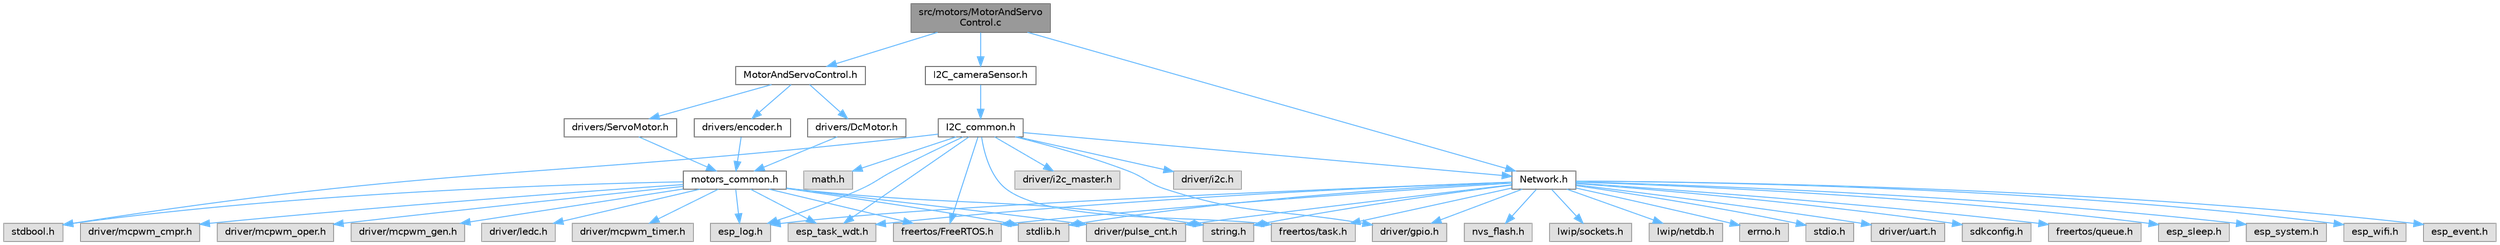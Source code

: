 digraph "src/motors/MotorAndServoControl.c"
{
 // LATEX_PDF_SIZE
  bgcolor="transparent";
  edge [fontname=Helvetica,fontsize=10,labelfontname=Helvetica,labelfontsize=10];
  node [fontname=Helvetica,fontsize=10,shape=box,height=0.2,width=0.4];
  Node1 [id="Node000001",label="src/motors/MotorAndServo\lControl.c",height=0.2,width=0.4,color="gray40", fillcolor="grey60", style="filled", fontcolor="black",tooltip=" "];
  Node1 -> Node2 [id="edge105_Node000001_Node000002",color="steelblue1",style="solid",tooltip=" "];
  Node2 [id="Node000002",label="MotorAndServoControl.h",height=0.2,width=0.4,color="grey40", fillcolor="white", style="filled",URL="$_motor_and_servo_control_8h.html",tooltip=" "];
  Node2 -> Node3 [id="edge106_Node000002_Node000003",color="steelblue1",style="solid",tooltip=" "];
  Node3 [id="Node000003",label="drivers/DcMotor.h",height=0.2,width=0.4,color="grey40", fillcolor="white", style="filled",URL="$_dc_motor_8h.html",tooltip=" "];
  Node3 -> Node4 [id="edge107_Node000003_Node000004",color="steelblue1",style="solid",tooltip=" "];
  Node4 [id="Node000004",label="motors_common.h",height=0.2,width=0.4,color="grey40", fillcolor="white", style="filled",URL="$motors__common_8h.html",tooltip=" "];
  Node4 -> Node5 [id="edge108_Node000004_Node000005",color="steelblue1",style="solid",tooltip=" "];
  Node5 [id="Node000005",label="esp_log.h",height=0.2,width=0.4,color="grey60", fillcolor="#E0E0E0", style="filled",tooltip=" "];
  Node4 -> Node6 [id="edge109_Node000004_Node000006",color="steelblue1",style="solid",tooltip=" "];
  Node6 [id="Node000006",label="driver/ledc.h",height=0.2,width=0.4,color="grey60", fillcolor="#E0E0E0", style="filled",tooltip=" "];
  Node4 -> Node7 [id="edge110_Node000004_Node000007",color="steelblue1",style="solid",tooltip=" "];
  Node7 [id="Node000007",label="esp_task_wdt.h",height=0.2,width=0.4,color="grey60", fillcolor="#E0E0E0", style="filled",tooltip=" "];
  Node4 -> Node8 [id="edge111_Node000004_Node000008",color="steelblue1",style="solid",tooltip=" "];
  Node8 [id="Node000008",label="driver/mcpwm_timer.h",height=0.2,width=0.4,color="grey60", fillcolor="#E0E0E0", style="filled",tooltip=" "];
  Node4 -> Node9 [id="edge112_Node000004_Node000009",color="steelblue1",style="solid",tooltip=" "];
  Node9 [id="Node000009",label="driver/mcpwm_cmpr.h",height=0.2,width=0.4,color="grey60", fillcolor="#E0E0E0", style="filled",tooltip=" "];
  Node4 -> Node10 [id="edge113_Node000004_Node000010",color="steelblue1",style="solid",tooltip=" "];
  Node10 [id="Node000010",label="driver/mcpwm_oper.h",height=0.2,width=0.4,color="grey60", fillcolor="#E0E0E0", style="filled",tooltip=" "];
  Node4 -> Node11 [id="edge114_Node000004_Node000011",color="steelblue1",style="solid",tooltip=" "];
  Node11 [id="Node000011",label="driver/mcpwm_gen.h",height=0.2,width=0.4,color="grey60", fillcolor="#E0E0E0", style="filled",tooltip=" "];
  Node4 -> Node12 [id="edge115_Node000004_Node000012",color="steelblue1",style="solid",tooltip=" "];
  Node12 [id="Node000012",label="driver/pulse_cnt.h",height=0.2,width=0.4,color="grey60", fillcolor="#E0E0E0", style="filled",tooltip=" "];
  Node4 -> Node13 [id="edge116_Node000004_Node000013",color="steelblue1",style="solid",tooltip=" "];
  Node13 [id="Node000013",label="freertos/FreeRTOS.h",height=0.2,width=0.4,color="grey60", fillcolor="#E0E0E0", style="filled",tooltip=" "];
  Node4 -> Node14 [id="edge117_Node000004_Node000014",color="steelblue1",style="solid",tooltip=" "];
  Node14 [id="Node000014",label="stdbool.h",height=0.2,width=0.4,color="grey60", fillcolor="#E0E0E0", style="filled",tooltip=" "];
  Node4 -> Node15 [id="edge118_Node000004_Node000015",color="steelblue1",style="solid",tooltip=" "];
  Node15 [id="Node000015",label="stdlib.h",height=0.2,width=0.4,color="grey60", fillcolor="#E0E0E0", style="filled",tooltip=" "];
  Node4 -> Node16 [id="edge119_Node000004_Node000016",color="steelblue1",style="solid",tooltip=" "];
  Node16 [id="Node000016",label="string.h",height=0.2,width=0.4,color="grey60", fillcolor="#E0E0E0", style="filled",tooltip=" "];
  Node2 -> Node17 [id="edge120_Node000002_Node000017",color="steelblue1",style="solid",tooltip=" "];
  Node17 [id="Node000017",label="drivers/ServoMotor.h",height=0.2,width=0.4,color="grey40", fillcolor="white", style="filled",URL="$_servo_motor_8h.html",tooltip=" "];
  Node17 -> Node4 [id="edge121_Node000017_Node000004",color="steelblue1",style="solid",tooltip=" "];
  Node2 -> Node18 [id="edge122_Node000002_Node000018",color="steelblue1",style="solid",tooltip=" "];
  Node18 [id="Node000018",label="drivers/encoder.h",height=0.2,width=0.4,color="grey40", fillcolor="white", style="filled",URL="$encoder_8h.html",tooltip=" "];
  Node18 -> Node4 [id="edge123_Node000018_Node000004",color="steelblue1",style="solid",tooltip=" "];
  Node1 -> Node19 [id="edge124_Node000001_Node000019",color="steelblue1",style="solid",tooltip=" "];
  Node19 [id="Node000019",label="I2C_cameraSensor.h",height=0.2,width=0.4,color="grey40", fillcolor="white", style="filled",URL="$_i2_c__camera_sensor_8h.html",tooltip=" "];
  Node19 -> Node20 [id="edge125_Node000019_Node000020",color="steelblue1",style="solid",tooltip=" "];
  Node20 [id="Node000020",label="I2C_common.h",height=0.2,width=0.4,color="grey40", fillcolor="white", style="filled",URL="$_i2_c__common_8h.html",tooltip=" "];
  Node20 -> Node21 [id="edge126_Node000020_Node000021",color="steelblue1",style="solid",tooltip=" "];
  Node21 [id="Node000021",label="driver/i2c_master.h",height=0.2,width=0.4,color="grey60", fillcolor="#E0E0E0", style="filled",tooltip=" "];
  Node20 -> Node13 [id="edge127_Node000020_Node000013",color="steelblue1",style="solid",tooltip=" "];
  Node20 -> Node22 [id="edge128_Node000020_Node000022",color="steelblue1",style="solid",tooltip=" "];
  Node22 [id="Node000022",label="freertos/task.h",height=0.2,width=0.4,color="grey60", fillcolor="#E0E0E0", style="filled",tooltip=" "];
  Node20 -> Node23 [id="edge129_Node000020_Node000023",color="steelblue1",style="solid",tooltip=" "];
  Node23 [id="Node000023",label="driver/gpio.h",height=0.2,width=0.4,color="grey60", fillcolor="#E0E0E0", style="filled",tooltip=" "];
  Node20 -> Node5 [id="edge130_Node000020_Node000005",color="steelblue1",style="solid",tooltip=" "];
  Node20 -> Node24 [id="edge131_Node000020_Node000024",color="steelblue1",style="solid",tooltip=" "];
  Node24 [id="Node000024",label="driver/i2c.h",height=0.2,width=0.4,color="grey60", fillcolor="#E0E0E0", style="filled",tooltip=" "];
  Node20 -> Node7 [id="edge132_Node000020_Node000007",color="steelblue1",style="solid",tooltip=" "];
  Node20 -> Node25 [id="edge133_Node000020_Node000025",color="steelblue1",style="solid",tooltip=" "];
  Node25 [id="Node000025",label="math.h",height=0.2,width=0.4,color="grey60", fillcolor="#E0E0E0", style="filled",tooltip=" "];
  Node20 -> Node26 [id="edge134_Node000020_Node000026",color="steelblue1",style="solid",tooltip=" "];
  Node26 [id="Node000026",label="Network.h",height=0.2,width=0.4,color="grey40", fillcolor="white", style="filled",URL="$_network_8h.html",tooltip=" "];
  Node26 -> Node27 [id="edge135_Node000026_Node000027",color="steelblue1",style="solid",tooltip=" "];
  Node27 [id="Node000027",label="stdio.h",height=0.2,width=0.4,color="grey60", fillcolor="#E0E0E0", style="filled",tooltip=" "];
  Node26 -> Node15 [id="edge136_Node000026_Node000015",color="steelblue1",style="solid",tooltip=" "];
  Node26 -> Node7 [id="edge137_Node000026_Node000007",color="steelblue1",style="solid",tooltip=" "];
  Node26 -> Node16 [id="edge138_Node000026_Node000016",color="steelblue1",style="solid",tooltip=" "];
  Node26 -> Node13 [id="edge139_Node000026_Node000013",color="steelblue1",style="solid",tooltip=" "];
  Node26 -> Node22 [id="edge140_Node000026_Node000022",color="steelblue1",style="solid",tooltip=" "];
  Node26 -> Node28 [id="edge141_Node000026_Node000028",color="steelblue1",style="solid",tooltip=" "];
  Node28 [id="Node000028",label="driver/uart.h",height=0.2,width=0.4,color="grey60", fillcolor="#E0E0E0", style="filled",tooltip=" "];
  Node26 -> Node23 [id="edge142_Node000026_Node000023",color="steelblue1",style="solid",tooltip=" "];
  Node26 -> Node29 [id="edge143_Node000026_Node000029",color="steelblue1",style="solid",tooltip=" "];
  Node29 [id="Node000029",label="sdkconfig.h",height=0.2,width=0.4,color="grey60", fillcolor="#E0E0E0", style="filled",tooltip=" "];
  Node26 -> Node30 [id="edge144_Node000026_Node000030",color="steelblue1",style="solid",tooltip=" "];
  Node30 [id="Node000030",label="freertos/queue.h",height=0.2,width=0.4,color="grey60", fillcolor="#E0E0E0", style="filled",tooltip=" "];
  Node26 -> Node12 [id="edge145_Node000026_Node000012",color="steelblue1",style="solid",tooltip=" "];
  Node26 -> Node5 [id="edge146_Node000026_Node000005",color="steelblue1",style="solid",tooltip=" "];
  Node26 -> Node31 [id="edge147_Node000026_Node000031",color="steelblue1",style="solid",tooltip=" "];
  Node31 [id="Node000031",label="esp_sleep.h",height=0.2,width=0.4,color="grey60", fillcolor="#E0E0E0", style="filled",tooltip=" "];
  Node26 -> Node32 [id="edge148_Node000026_Node000032",color="steelblue1",style="solid",tooltip=" "];
  Node32 [id="Node000032",label="esp_system.h",height=0.2,width=0.4,color="grey60", fillcolor="#E0E0E0", style="filled",tooltip=" "];
  Node26 -> Node33 [id="edge149_Node000026_Node000033",color="steelblue1",style="solid",tooltip=" "];
  Node33 [id="Node000033",label="esp_wifi.h",height=0.2,width=0.4,color="grey60", fillcolor="#E0E0E0", style="filled",tooltip=" "];
  Node26 -> Node34 [id="edge150_Node000026_Node000034",color="steelblue1",style="solid",tooltip=" "];
  Node34 [id="Node000034",label="esp_event.h",height=0.2,width=0.4,color="grey60", fillcolor="#E0E0E0", style="filled",tooltip=" "];
  Node26 -> Node35 [id="edge151_Node000026_Node000035",color="steelblue1",style="solid",tooltip=" "];
  Node35 [id="Node000035",label="nvs_flash.h",height=0.2,width=0.4,color="grey60", fillcolor="#E0E0E0", style="filled",tooltip=" "];
  Node26 -> Node36 [id="edge152_Node000026_Node000036",color="steelblue1",style="solid",tooltip=" "];
  Node36 [id="Node000036",label="lwip/sockets.h",height=0.2,width=0.4,color="grey60", fillcolor="#E0E0E0", style="filled",tooltip=" "];
  Node26 -> Node37 [id="edge153_Node000026_Node000037",color="steelblue1",style="solid",tooltip=" "];
  Node37 [id="Node000037",label="lwip/netdb.h",height=0.2,width=0.4,color="grey60", fillcolor="#E0E0E0", style="filled",tooltip=" "];
  Node26 -> Node38 [id="edge154_Node000026_Node000038",color="steelblue1",style="solid",tooltip=" "];
  Node38 [id="Node000038",label="errno.h",height=0.2,width=0.4,color="grey60", fillcolor="#E0E0E0", style="filled",tooltip=" "];
  Node20 -> Node14 [id="edge155_Node000020_Node000014",color="steelblue1",style="solid",tooltip=" "];
  Node1 -> Node26 [id="edge156_Node000001_Node000026",color="steelblue1",style="solid",tooltip=" "];
}
